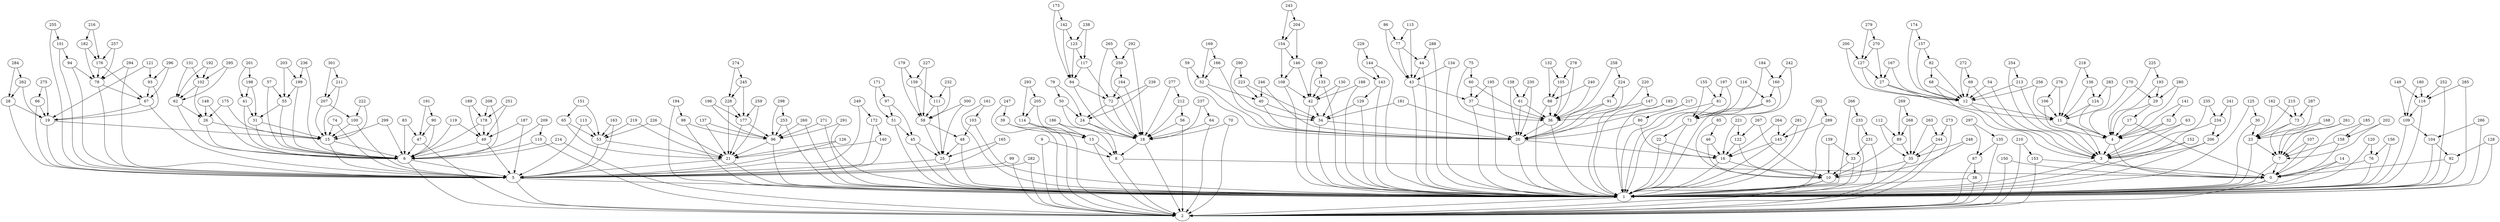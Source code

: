 digraph {0 -> 1[Label=2];
0 -> 2[Label=4];
1 -> 2[Label=8];
3 -> 0[Label=3];
3 -> 1[Label=7];
4 -> 3[Label=5];
4 -> 0[Label=4];
5 -> 1[Label=6];
5 -> 2[Label=5];
6 -> 5[Label=9];
6 -> 2[Label=10];
7 -> 0[Label=7];
7 -> 1[Label=5];
8 -> 0[Label=2];
8 -> 2[Label=2];
9 -> 8[Label=9];
9 -> 2[Label=10];
10 -> 1[Label=7];
10 -> 2[Label=2];
11 -> 4[Label=3];
11 -> 3[Label=3];
12 -> 11[Label=8];
12 -> 3[Label=4];
13 -> 8[Label=3];
13 -> 2[Label=2];
14 -> 0[Label=8];
14 -> 1[Label=5];
15 -> 6[Label=1];
15 -> 5[Label=3];
16 -> 10[Label=8];
16 -> 1[Label=2];
17 -> 4[Label=5];
17 -> 0[Label=9];
18 -> 8[Label=2];
18 -> 2[Label=7];
19 -> 15[Label=10];
19 -> 5[Label=10];
20 -> 16[Label=7];
20 -> 1[Label=3];
21 -> 5[Label=5];
21 -> 1[Label=10];
22 -> 16[Label=3];
22 -> 1[Label=4];
23 -> 7[Label=3];
23 -> 1[Label=4];
24 -> 18[Label=7];
24 -> 8[Label=7];
25 -> 5[Label=4];
25 -> 1[Label=10];
26 -> 15[Label=4];
26 -> 6[Label=6];
27 -> 12[Label=7];
27 -> 11[Label=1];
28 -> 19[Label=10];
28 -> 5[Label=5];
29 -> 17[Label=6];
29 -> 4[Label=9];
30 -> 23[Label=7];
30 -> 1[Label=3];
31 -> 15[Label=8];
31 -> 6[Label=2];
32 -> 4[Label=2];
32 -> 3[Label=5];
33 -> 10[Label=3];
33 -> 1[Label=4];
34 -> 20[Label=4];
34 -> 1[Label=9];
35 -> 10[Label=2];
35 -> 2[Label=4];
36 -> 20[Label=7];
36 -> 1[Label=10];
37 -> 36[Label=9];
37 -> 1[Label=9];
38 -> 1[Label=9];
38 -> 2[Label=7];
39 -> 13[Label=9];
39 -> 2[Label=6];
40 -> 34[Label=6];
40 -> 20[Label=3];
41 -> 31[Label=5];
41 -> 6[Label=10];
42 -> 34[Label=1];
42 -> 1[Label=5];
43 -> 37[Label=3];
43 -> 1[Label=1];
44 -> 43[Label=10];
44 -> 1[Label=2];
45 -> 25[Label=5];
45 -> 1[Label=4];
46 -> 16[Label=6];
46 -> 10[Label=10];
47 -> 6[Label=9];
47 -> 2[Label=2];
48 -> 25[Label=10];
48 -> 1[Label=5];
49 -> 6[Label=3];
49 -> 5[Label=5];
50 -> 24[Label=2];
50 -> 18[Label=1];
51 -> 45[Label=1];
51 -> 1[Label=2];
52 -> 40[Label=5];
52 -> 20[Label=6];
53 -> 21[Label=1];
53 -> 5[Label=1];
54 -> 12[Label=2];
54 -> 3[Label=2];
55 -> 31[Label=1];
55 -> 6[Label=10];
56 -> 18[Label=1];
56 -> 2[Label=2];
57 -> 55[Label=6];
57 -> 6[Label=1];
58 -> 48[Label=7];
58 -> 25[Label=1];
59 -> 52[Label=1];
59 -> 20[Label=2];
60 -> 37[Label=9];
60 -> 36[Label=5];
61 -> 36[Label=9];
61 -> 20[Label=9];
62 -> 26[Label=3];
62 -> 6[Label=8];
63 -> 4[Label=8];
63 -> 3[Label=10];
64 -> 18[Label=2];
64 -> 2[Label=6];
65 -> 53[Label=4];
65 -> 21[Label=10];
66 -> 19[Label=10];
66 -> 5[Label=1];
67 -> 19[Label=2];
67 -> 5[Label=2];
68 -> 12[Label=2];
68 -> 3[Label=6];
69 -> 12[Label=7];
69 -> 3[Label=7];
70 -> 18[Label=4];
70 -> 2[Label=10];
71 -> 22[Label=8];
71 -> 1[Label=8];
72 -> 24[Label=1];
72 -> 18[Label=7];
73 -> 23[Label=8];
73 -> 7[Label=3];
74 -> 15[Label=2];
74 -> 5[Label=6];
75 -> 60[Label=8];
75 -> 36[Label=1];
76 -> 0[Label=8];
76 -> 1[Label=8];
77 -> 44[Label=7];
77 -> 43[Label=5];
78 -> 67[Label=8];
78 -> 5[Label=6];
79 -> 50[Label=7];
79 -> 24[Label=7];
80 -> 20[Label=8];
80 -> 16[Label=2];
81 -> 71[Label=7];
81 -> 1[Label=10];
82 -> 68[Label=3];
82 -> 12[Label=8];
83 -> 47[Label=1];
83 -> 6[Label=4];
84 -> 72[Label=9];
84 -> 18[Label=9];
85 -> 46[Label=2];
85 -> 10[Label=1];
86 -> 77[Label=9];
86 -> 43[Label=10];
87 -> 38[Label=7];
87 -> 2[Label=7];
88 -> 36[Label=10];
88 -> 1[Label=6];
89 -> 35[Label=5];
89 -> 10[Label=7];
90 -> 47[Label=3];
90 -> 6[Label=10];
91 -> 36[Label=7];
91 -> 20[Label=3];
92 -> 0[Label=8];
92 -> 1[Label=6];
93 -> 67[Label=4];
93 -> 19[Label=6];
94 -> 78[Label=2];
94 -> 5[Label=6];
95 -> 71[Label=1];
95 -> 1[Label=3];
96 -> 21[Label=7];
96 -> 1[Label=2];
97 -> 51[Label=3];
97 -> 45[Label=8];
98 -> 96[Label=2];
98 -> 1[Label=9];
99 -> 5[Label=9];
99 -> 2[Label=5];
100 -> 15[Label=10];
100 -> 5[Label=8];
101 -> 94[Label=6];
101 -> 5[Label=3];
102 -> 62[Label=8];
102 -> 26[Label=5];
103 -> 48[Label=10];
103 -> 1[Label=2];
104 -> 92[Label=3];
104 -> 1[Label=9];
105 -> 88[Label=10];
105 -> 36[Label=5];
106 -> 11[Label=10];
106 -> 4[Label=4];
107 -> 7[Label=4];
107 -> 0[Label=9];
108 -> 42[Label=3];
108 -> 1[Label=1];
109 -> 104[Label=9];
109 -> 1[Label=3];
110 -> 6[Label=4];
110 -> 2[Label=10];
111 -> 58[Label=2];
111 -> 25[Label=1];
112 -> 89[Label=5];
112 -> 35[Label=4];
113 -> 53[Label=10];
113 -> 5[Label=9];
114 -> 13[Label=6];
114 -> 2[Label=6];
115 -> 77[Label=10];
115 -> 43[Label=4];
116 -> 95[Label=9];
116 -> 1[Label=7];
117 -> 84[Label=6];
117 -> 72[Label=7];
118 -> 109[Label=3];
118 -> 1[Label=10];
119 -> 49[Label=2];
119 -> 6[Label=7];
120 -> 76[Label=4];
120 -> 1[Label=4];
121 -> 93[Label=9];
121 -> 19[Label=1];
122 -> 16[Label=4];
122 -> 10[Label=2];
123 -> 117[Label=7];
123 -> 84[Label=2];
124 -> 11[Label=3];
124 -> 4[Label=10];
125 -> 30[Label=7];
125 -> 1[Label=9];
126 -> 21[Label=7];
126 -> 5[Label=1];
127 -> 27[Label=2];
127 -> 12[Label=8];
128 -> 92[Label=10];
128 -> 1[Label=6];
129 -> 34[Label=10];
129 -> 1[Label=2];
130 -> 42[Label=7];
130 -> 34[Label=4];
131 -> 102[Label=1];
131 -> 62[Label=10];
132 -> 105[Label=1];
132 -> 88[Label=1];
133 -> 42[Label=1];
133 -> 1[Label=8];
134 -> 43[Label=8];
134 -> 1[Label=3];
135 -> 87[Label=6];
135 -> 2[Label=2];
136 -> 124[Label=2];
136 -> 11[Label=9];
137 -> 96[Label=6];
137 -> 21[Label=3];
138 -> 61[Label=8];
138 -> 20[Label=3];
139 -> 33[Label=2];
139 -> 10[Label=2];
140 -> 21[Label=7];
140 -> 5[Label=7];
141 -> 32[Label=10];
141 -> 4[Label=3];
142 -> 123[Label=9];
142 -> 84[Label=6];
143 -> 129[Label=6];
143 -> 1[Label=3];
144 -> 143[Label=2];
144 -> 1[Label=10];
145 -> 16[Label=10];
145 -> 1[Label=9];
146 -> 108[Label=7];
146 -> 42[Label=7];
147 -> 36[Label=10];
147 -> 1[Label=2];
148 -> 26[Label=4];
148 -> 6[Label=1];
149 -> 118[Label=5];
149 -> 109[Label=4];
150 -> 0[Label=3];
150 -> 2[Label=6];
151 -> 65[Label=1];
151 -> 53[Label=1];
152 -> 3[Label=3];
152 -> 1[Label=9];
153 -> 0[Label=3];
153 -> 2[Label=7];
154 -> 146[Label=3];
154 -> 108[Label=2];
155 -> 81[Label=9];
155 -> 71[Label=2];
156 -> 76[Label=3];
156 -> 1[Label=3];
157 -> 82[Label=3];
157 -> 12[Label=6];
158 -> 7[Label=6];
158 -> 0[Label=8];
159 -> 111[Label=4];
159 -> 58[Label=5];
160 -> 95[Label=4];
160 -> 71[Label=8];
161 -> 103[Label=7];
161 -> 1[Label=1];
162 -> 73[Label=8];
162 -> 23[Label=10];
163 -> 53[Label=4];
163 -> 5[Label=4];
164 -> 72[Label=8];
164 -> 18[Label=4];
165 -> 25[Label=6];
165 -> 5[Label=7];
166 -> 52[Label=5];
166 -> 20[Label=10];
167 -> 27[Label=3];
167 -> 12[Label=6];
168 -> 23[Label=8];
168 -> 7[Label=1];
169 -> 166[Label=9];
169 -> 52[Label=10];
170 -> 29[Label=7];
170 -> 4[Label=9];
171 -> 97[Label=6];
171 -> 51[Label=8];
172 -> 140[Label=1];
172 -> 5[Label=2];
173 -> 142[Label=6];
173 -> 84[Label=6];
174 -> 157[Label=10];
174 -> 12[Label=4];
175 -> 26[Label=1];
175 -> 15[Label=4];
176 -> 78[Label=10];
176 -> 67[Label=2];
177 -> 96[Label=10];
177 -> 21[Label=10];
178 -> 49[Label=3];
178 -> 6[Label=2];
179 -> 159[Label=10];
179 -> 58[Label=5];
180 -> 118[Label=7];
180 -> 109[Label=1];
181 -> 34[Label=5];
181 -> 20[Label=4];
182 -> 176[Label=7];
182 -> 78[Label=2];
183 -> 36[Label=4];
183 -> 1[Label=3];
184 -> 160[Label=5];
184 -> 71[Label=9];
185 -> 158[Label=10];
185 -> 0[Label=7];
186 -> 13[Label=9];
186 -> 8[Label=5];
187 -> 49[Label=9];
187 -> 5[Label=4];
188 -> 42[Label=1];
188 -> 1[Label=2];
189 -> 178[Label=8];
189 -> 49[Label=9];
190 -> 133[Label=6];
190 -> 42[Label=3];
191 -> 90[Label=6];
191 -> 47[Label=8];
192 -> 102[Label=10];
192 -> 62[Label=2];
193 -> 29[Label=7];
193 -> 4[Label=6];
194 -> 98[Label=10];
194 -> 1[Label=4];
195 -> 37[Label=3];
195 -> 1[Label=8];
196 -> 177[Label=5];
196 -> 96[Label=1];
197 -> 81[Label=2];
197 -> 1[Label=6];
198 -> 41[Label=8];
198 -> 31[Label=5];
199 -> 55[Label=8];
199 -> 6[Label=4];
200 -> 127[Label=9];
200 -> 12[Label=6];
201 -> 198[Label=6];
201 -> 41[Label=6];
202 -> 158[Label=6];
202 -> 7[Label=8];
203 -> 199[Label=1];
203 -> 55[Label=10];
204 -> 154[Label=1];
204 -> 146[Label=10];
205 -> 114[Label=5];
205 -> 13[Label=6];
206 -> 3[Label=4];
206 -> 1[Label=8];
207 -> 100[Label=9];
207 -> 15[Label=3];
208 -> 178[Label=1];
208 -> 6[Label=9];
209 -> 110[Label=4];
209 -> 6[Label=8];
210 -> 153[Label=1];
210 -> 2[Label=5];
211 -> 207[Label=10];
211 -> 15[Label=7];
212 -> 56[Label=4];
212 -> 18[Label=8];
213 -> 12[Label=2];
213 -> 3[Label=9];
214 -> 6[Label=5];
214 -> 2[Label=4];
215 -> 73[Label=10];
215 -> 23[Label=1];
216 -> 182[Label=7];
216 -> 176[Label=7];
217 -> 80[Label=10];
217 -> 20[Label=9];
218 -> 136[Label=9];
218 -> 11[Label=2];
219 -> 53[Label=3];
219 -> 21[Label=9];
220 -> 147[Label=8];
220 -> 1[Label=5];
221 -> 122[Label=1];
221 -> 16[Label=4];
222 -> 100[Label=5];
222 -> 15[Label=1];
223 -> 40[Label=6];
223 -> 34[Label=2];
224 -> 91[Label=9];
224 -> 20[Label=9];
225 -> 193[Label=2];
225 -> 4[Label=5];
226 -> 53[Label=5];
226 -> 21[Label=3];
227 -> 159[Label=1];
227 -> 58[Label=1];
228 -> 177[Label=2];
228 -> 21[Label=5];
229 -> 144[Label=10];
229 -> 143[Label=4];
230 -> 61[Label=3];
230 -> 20[Label=10];
231 -> 33[Label=5];
231 -> 1[Label=7];
232 -> 111[Label=8];
232 -> 58[Label=4];
233 -> 231[Label=8];
233 -> 1[Label=10];
234 -> 206[Label=4];
234 -> 3[Label=4];
235 -> 234[Label=7];
235 -> 3[Label=10];
236 -> 199[Label=10];
236 -> 6[Label=3];
237 -> 64[Label=7];
237 -> 18[Label=1];
238 -> 123[Label=3];
238 -> 117[Label=1];
239 -> 72[Label=2];
239 -> 24[Label=2];
240 -> 88[Label=5];
240 -> 36[Label=9];
241 -> 234[Label=6];
241 -> 206[Label=7];
242 -> 160[Label=6];
242 -> 71[Label=10];
243 -> 204[Label=6];
243 -> 154[Label=10];
244 -> 35[Label=2];
244 -> 2[Label=3];
245 -> 228[Label=10];
245 -> 177[Label=5];
246 -> 40[Label=10];
246 -> 20[Label=9];
247 -> 39[Label=3];
247 -> 2[Label=9];
248 -> 35[Label=7];
248 -> 10[Label=8];
249 -> 172[Label=3];
249 -> 5[Label=3];
250 -> 164[Label=4];
250 -> 18[Label=2];
251 -> 178[Label=5];
251 -> 49[Label=2];
252 -> 118[Label=10];
252 -> 1[Label=6];
253 -> 96[Label=2];
253 -> 1[Label=6];
254 -> 213[Label=5];
254 -> 3[Label=1];
255 -> 101[Label=5];
255 -> 5[Label=3];
256 -> 12[Label=1];
256 -> 11[Label=6];
257 -> 176[Label=3];
257 -> 78[Label=8];
258 -> 224[Label=2];
258 -> 20[Label=6];
259 -> 177[Label=9];
259 -> 21[Label=7];
260 -> 96[Label=9];
260 -> 1[Label=1];
261 -> 23[Label=6];
261 -> 7[Label=3];
262 -> 28[Label=5];
262 -> 19[Label=3];
263 -> 244[Label=7];
263 -> 35[Label=8];
264 -> 145[Label=7];
264 -> 16[Label=8];
265 -> 250[Label=10];
265 -> 18[Label=7];
266 -> 233[Label=4];
266 -> 1[Label=2];
267 -> 122[Label=4];
267 -> 10[Label=9];
268 -> 89[Label=5];
268 -> 35[Label=10];
269 -> 268[Label=4];
269 -> 89[Label=6];
270 -> 127[Label=4];
270 -> 27[Label=6];
271 -> 96[Label=7];
271 -> 1[Label=5];
272 -> 69[Label=6];
272 -> 12[Label=3];
273 -> 244[Label=4];
273 -> 2[Label=9];
274 -> 245[Label=7];
274 -> 228[Label=3];
275 -> 66[Label=5];
275 -> 19[Label=5];
276 -> 106[Label=2];
276 -> 11[Label=4];
277 -> 212[Label=2];
277 -> 18[Label=6];
278 -> 105[Label=10];
278 -> 36[Label=1];
279 -> 270[Label=6];
279 -> 127[Label=8];
280 -> 29[Label=8];
280 -> 4[Label=9];
281 -> 145[Label=8];
281 -> 1[Label=10];
282 -> 5[Label=6];
282 -> 2[Label=10];
283 -> 124[Label=7];
283 -> 11[Label=6];
284 -> 262[Label=7];
284 -> 28[Label=1];
285 -> 118[Label=5];
285 -> 1[Label=7];
286 -> 104[Label=5];
286 -> 1[Label=9];
287 -> 73[Label=9];
287 -> 7[Label=6];
288 -> 44[Label=9];
288 -> 1[Label=10];
289 -> 145[Label=4];
289 -> 1[Label=2];
290 -> 223[Label=10];
290 -> 34[Label=9];
291 -> 96[Label=7];
291 -> 1[Label=4];
292 -> 250[Label=5];
292 -> 18[Label=10];
293 -> 205[Label=1];
293 -> 114[Label=6];
294 -> 78[Label=2];
294 -> 5[Label=4];
295 -> 102[Label=9];
295 -> 62[Label=1];
296 -> 93[Label=4];
296 -> 67[Label=4];
297 -> 135[Label=8];
297 -> 87[Label=6];
298 -> 253[Label=2];
298 -> 96[Label=6];
299 -> 15[Label=4];
299 -> 6[Label=2];
300 -> 58[Label=7];
300 -> 25[Label=3];
301 -> 211[Label=1];
301 -> 207[Label=1];
302 -> 289[Label=5];
302 -> 1[Label=6];
}